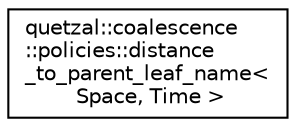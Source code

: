 digraph "Graphical Class Hierarchy"
{
 // LATEX_PDF_SIZE
  edge [fontname="Helvetica",fontsize="10",labelfontname="Helvetica",labelfontsize="10"];
  node [fontname="Helvetica",fontsize="10",shape=record];
  rankdir="LR";
  Node0 [label="quetzal::coalescence\l::policies::distance\l_to_parent_leaf_name\<\l Space, Time \>",height=0.2,width=0.4,color="black", fillcolor="white", style="filled",URL="$structquetzal_1_1coalescence_1_1policies_1_1distance__to__parent__leaf__name.html",tooltip=" "];
}
